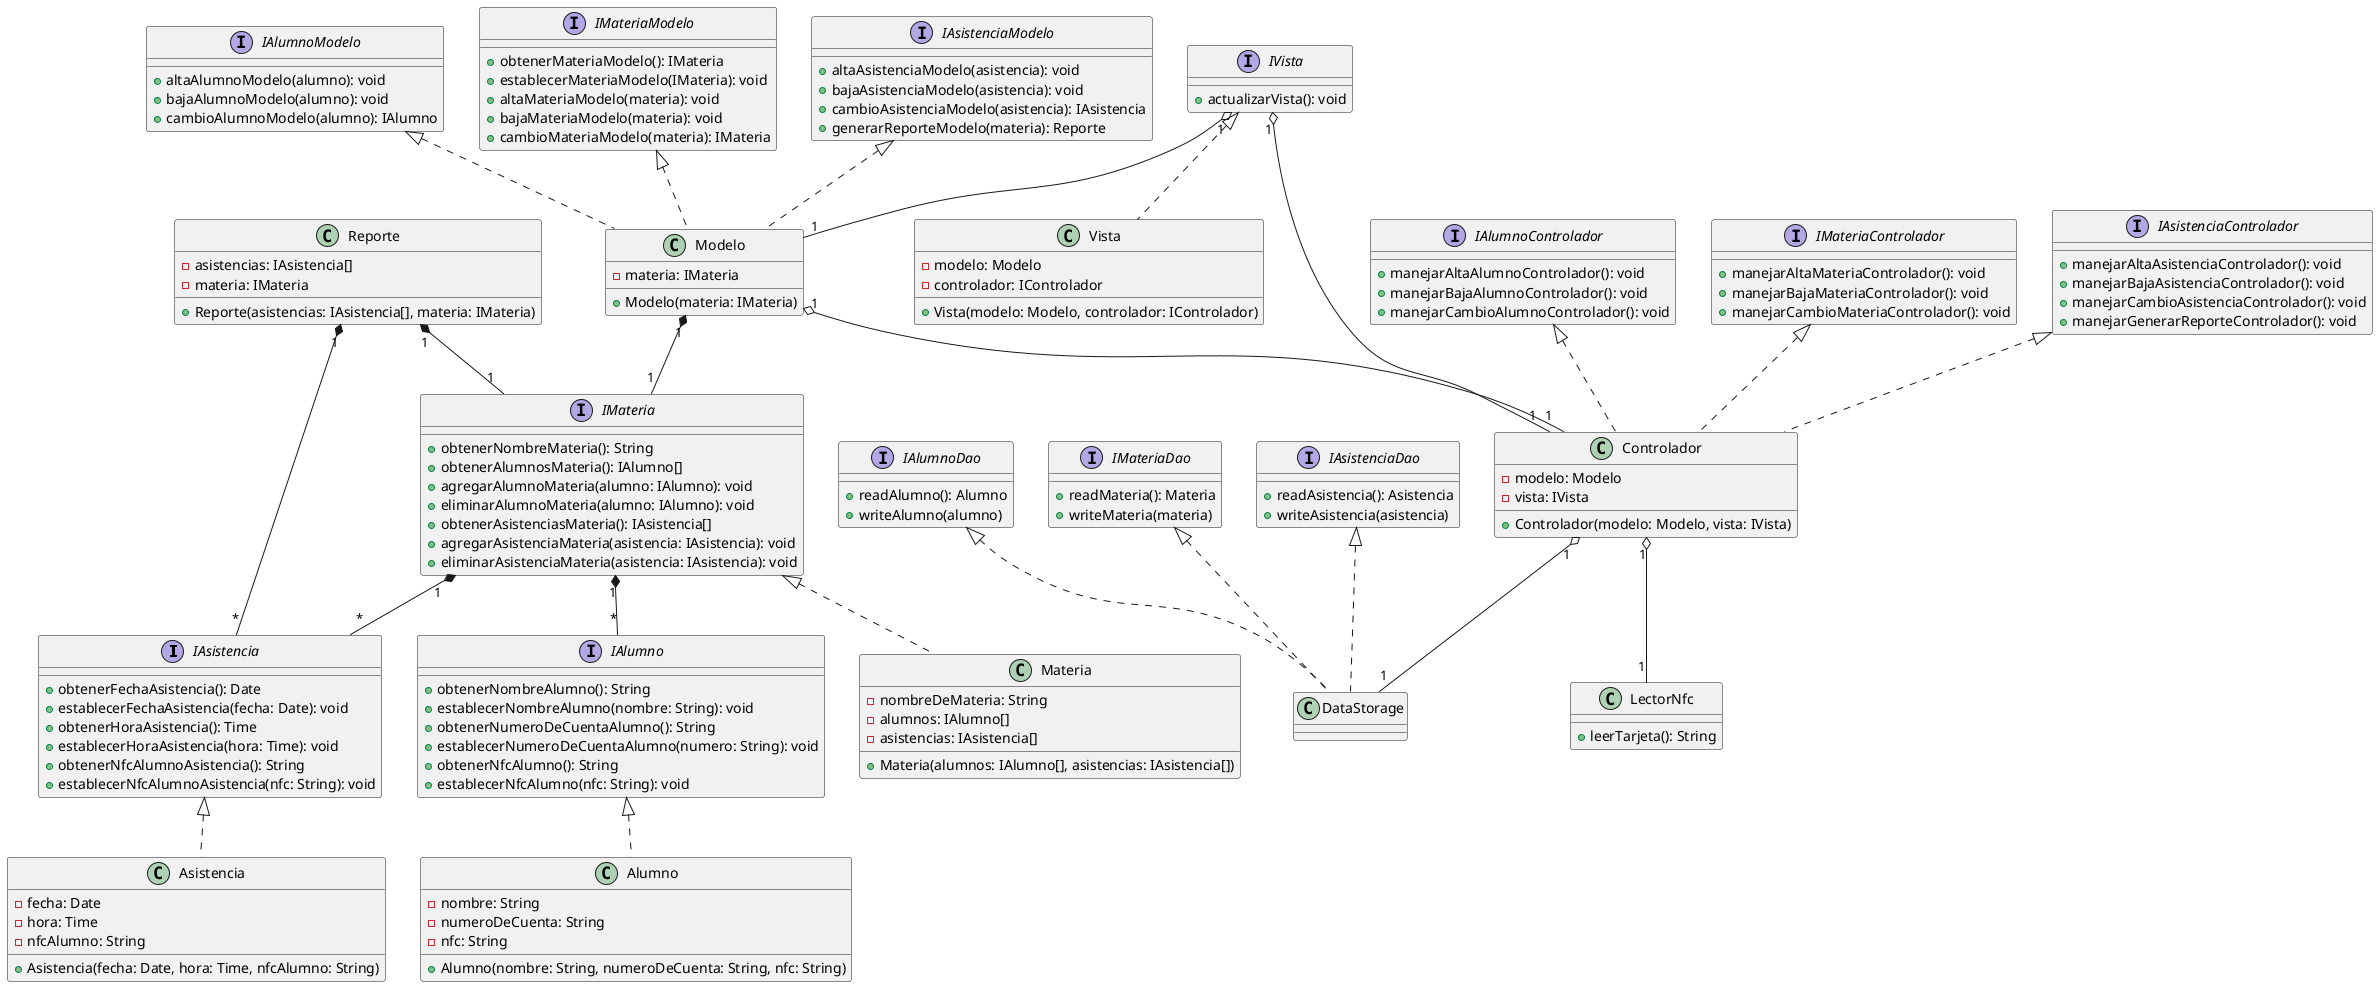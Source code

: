 @startuml DiagramaDeClases

interface IAsistencia {

  + obtenerFechaAsistencia(): Date
  + establecerFechaAsistencia(fecha: Date): void
  + obtenerHoraAsistencia(): Time
  + establecerHoraAsistencia(hora: Time): void
  + obtenerNfcAlumnoAsistencia(): String
  + establecerNfcAlumnoAsistencia(nfc: String): void

}
class Asistencia {

  - fecha: Date
  - hora: Time
  - nfcAlumno: String
  + Asistencia(fecha: Date, hora: Time, nfcAlumno: String)

}

IAsistencia <|.. Asistencia

interface IAlumno {

  + obtenerNombreAlumno(): String
  + establecerNombreAlumno(nombre: String): void
  + obtenerNumeroDeCuentaAlumno(): String
  + establecerNumeroDeCuentaAlumno(numero: String): void
  + obtenerNfcAlumno(): String
  + establecerNfcAlumno(nfc: String): void

}

class Alumno {

  - nombre: String
  - numeroDeCuenta: String
  - nfc: String
  + Alumno(nombre: String, numeroDeCuenta: String, nfc: String)

}

IAlumno <|.. Alumno

interface IMateria {

  + obtenerNombreMateria(): String
  + obtenerAlumnosMateria(): IAlumno[]
  + agregarAlumnoMateria(alumno: IAlumno): void
  + eliminarAlumnoMateria(alumno: IAlumno): void
  + obtenerAsistenciasMateria(): IAsistencia[]
  + agregarAsistenciaMateria(asistencia: IAsistencia): void
  + eliminarAsistenciaMateria(asistencia: IAsistencia): void

}

class Materia {

  - nombreDeMateria: String
  - alumnos: IAlumno[]
  - asistencias: IAsistencia[]
  + Materia(alumnos: IAlumno[], asistencias: IAsistencia[])

}

IMateria <|.. Materia

class Reporte {

  - asistencias: IAsistencia[]
  - materia: IMateria
  + Reporte(asistencias: IAsistencia[], materia: IMateria)

}

interface IAlumnoModelo {

  + altaAlumnoModelo(alumno): void
  + bajaAlumnoModelo(alumno): void
  + cambioAlumnoModelo(alumno): IAlumno

}

interface IMateriaModelo {

  + obtenerMateriaModelo(): IMateria
  + establecerMateriaModelo(IMateria): void
  + altaMateriaModelo(materia): void
  + bajaMateriaModelo(materia): void
  + cambioMateriaModelo(materia): IMateria

}

interface IAsistenciaModelo {

  + altaAsistenciaModelo(asistencia): void
  + bajaAsistenciaModelo(asistencia): void
  + cambioAsistenciaModelo(asistencia): IAsistencia
  + generarReporteModelo(materia): Reporte

}

class Modelo {

  - materia: IMateria
  + Modelo(materia: IMateria)

}

IAlumnoModelo <|.. Modelo
IMateriaModelo <|.. Modelo
IAsistenciaModelo <|.. Modelo

interface IVista {

  + actualizarVista(): void

}

class Vista {

  - modelo: Modelo
  - controlador: IControlador
  + Vista(modelo: Modelo, controlador: IControlador)

}

IVista <|.. Vista

interface IAlumnoControlador {

  + manejarAltaAlumnoControlador(): void
  + manejarBajaAlumnoControlador(): void
  + manejarCambioAlumnoControlador(): void

}

interface IMateriaControlador {

  + manejarAltaMateriaControlador(): void
  + manejarBajaMateriaControlador(): void
  + manejarCambioMateriaControlador(): void

}

interface IAsistenciaControlador {

  + manejarAltaAsistenciaControlador(): void
  + manejarBajaAsistenciaControlador(): void
  + manejarCambioAsistenciaControlador(): void
  + manejarGenerarReporteControlador(): void

}

class Controlador {

  - modelo: Modelo
  - vista: IVista
  + Controlador(modelo: Modelo, vista: IVista)

}

IAlumnoControlador <|.. Controlador
IMateriaControlador <|.. Controlador
IAsistenciaControlador <|.. Controlador

class LectorNfc {

  + leerTarjeta(): String

}

interface IAlumnoDao {

  + readAlumno(): Alumno
  + writeAlumno(alumno)

}
interface IMateriaDao {

  + readMateria(): Materia
  + writeMateria(materia)

}

interface IAsistenciaDao {

  + readAsistencia(): Asistencia
  + writeAsistencia(asistencia)

}

class DataStorage {}
IAlumnoDao <|.. DataStorage
IMateriaDao <|.. DataStorage
IAsistenciaDao <|.. DataStorage
Modelo "1" o-- "1" Controlador
IVista "1" o-- "1" Controlador
IVista "1" o-- "1" Modelo
Modelo "1" *-- "1" IMateria
IMateria "1" *-- "*" IAlumno
IMateria "1" *-- "*" IAsistencia
Controlador "1" o-- "1" DataStorage
Controlador "1" o-- "1" LectorNfc
Reporte "1" *-- "1" IMateria
Reporte "1" *-- "*" IAsistencia

@enduml